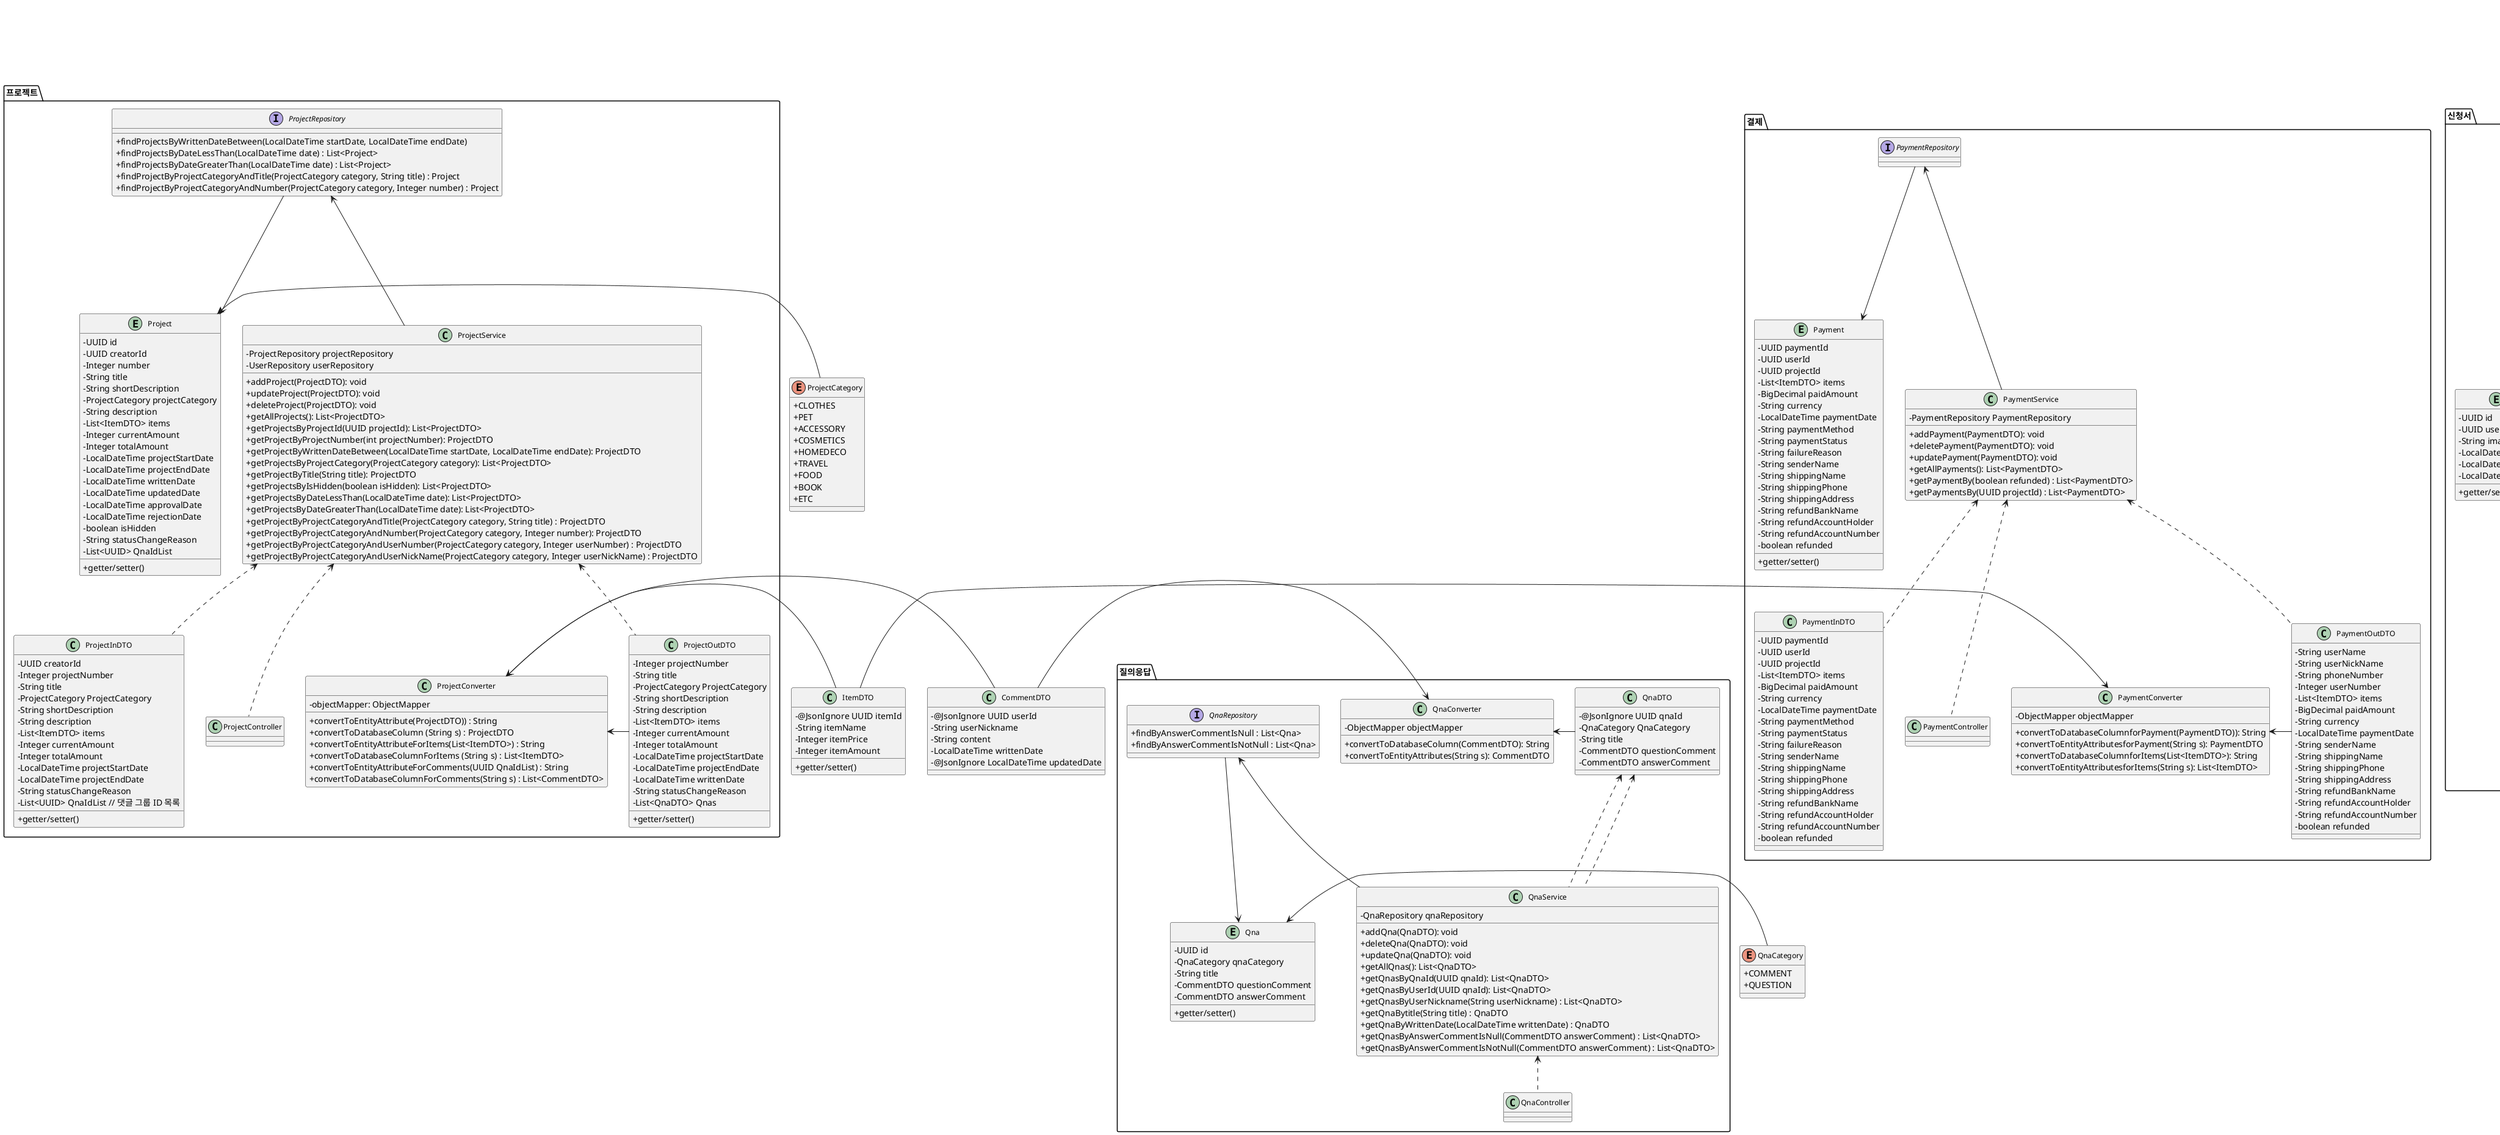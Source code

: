 @startuml
skinparam classAttributeIconSize 0
skinparam classFontSize 12

'------------------------------------------- 공통 클래스
enum ProjectCategory {
    + CLOTHES
    + PET
    + ACCESSORY
    + COSMETICS
    + HOMEDECO
    + TRAVEL
    + FOOD
    + BOOK
    + ETC
}

enum NoticeCategory{
    + NOTICE
    + EVENT
}

enum QnaCategory{
    + COMMENT
    + QUESTION
    }

'------------------------------------------- 공통 클래스

class CommentDTO {
    - @JsonIgnore UUID userId
    - String userNickname
    - String content
    - LocalDateTime writtenDate
    - @JsonIgnore LocalDateTime updatedDate
}


class ItemDTO {
    - @JsonIgnore UUID itemId
    - String itemName
    - Integer itemPrice
    - Integer itemAmount
    + getter/setter()
}


'-----------------------------------------------------------------------------------유저
package "유저"{
entity User {
    - UUID id
    - Integer number
    - String activatedStatus
    - String email
    - String name
    - String nickName
    - String password
    - String phoneNumber
    - String shortDescription
    - String bankName
    - Integer accountNumber
    - String accountHolder
    - LocalDateTime joinDate
    - Integer BSN
    - String corporationTel
    - String corporationName
    - List<UUID> projectIdList
    - String deactivationReason
    + getter/setter()
}

interface UserRepository {
    +findUsersByJoinDateBetween(LocalDateTime startDate, LocalDateTime endDate)
    +findUserByActivatedStatusAndUserNickName(String activatedStatus, String nickName)
    +findUserByActivatedStatusAndNumber(String activatedStatus, Integer number)
}

class UserService {
    - UserRepository userRepository
    + addUser(UserInDTO): void
    + updateUser(UserInDTO): void
    + deleteUser(UserInDTO): void
    + getAllUsers(): List<UserOutDTO>
    + getUserByUserId(UUID userId): UserOutDTO
    + getUserByUserNumber(int userNumber): UserOutDTO
    + getUserByNickName(String nickName): UserOutDTO
    + getUsersByActivatedStatus(String activatedStatus): List<UserOutDTO>
    + getUserByPhoneNumber(String phoneNumber): UserOutDTO
    + getUserByEmail(String email): UserOutDTO
    + getUsersByJoinDateBetween(LocalDateTime startDate, LocalDateTime endDate): List<UserOutDTO>
    + getUserByActivatedStatusAndUserNickName(String activatedStatus, String nickName) : UserOutDTO
    + getUserByActivatedStatusAndNumber(String activatedStatus, Integer number) : UserOutDTO
}
class UserInDTO {
    - UUID userId
    - Integer userNumber
    - String activatedStatus
    - String email
    - String name
    - String nickName
    - String password
    - String phoneNumber
    - String shortDescription
    - String bankName
    - Integer accountNumber
    - String accountHolder
    - LocalDateTime joinDate
    - Integer BSN
    - String corporationTel
    - String corporationName
    - List<UUID> projectIdList
    - String deactivationReason
    + getter/setter()
}

class UserOutDTO {
    - Integer userNumber
    - String activatedStatus
    - String email
    - String name
    - String nickName
    - String phoneNumber
    - String shortDescription
    - String bankName
    - Integer accountNumber
    - String accountHolder
    - LocalDateTime joinDate
    - Integer BSN
    - String corporationTel
    - String corporationName
    - List<ProjectDTO> projects
    - String deactivationReason
    + getter/setter()
}

class UserConverter{
        - objectMapper: ObjectMapper
        + convertToDatabaseColumn(User) : String
        + convertToEntityAttribute(String s) : User
        + convertToDatabaseColumnforProjectId(List<UUID projectId>): String
        + convertToEntityAttributeforProjectId(String s): List<ProjectDTO>
}

class UserController{
}
}

UserRepository --> User
UserRepository <-- UserService
UserInDTO <.. UserService
UserOutDTO <.. UserService
UserService <.. UserController
UserConverter <-- User


'-----------------------------------------------------------------------------------프로젝트
package "프로젝트"{
entity Project {
    - UUID id
    - UUID creatorId
    - Integer number
    - String title
    - String shortDescription
    - ProjectCategory projectCategory
    - String description
    - List<ItemDTO> items
    - Integer currentAmount
    - Integer totalAmount
    - LocalDateTime projectStartDate
    - LocalDateTime projectEndDate
    - LocalDateTime writtenDate
    - LocalDateTime updatedDate
    - LocalDateTime approvalDate
    - LocalDateTime rejectionDate
    - boolean isHidden
    - String statusChangeReason
    - List<UUID> QnaIdList
    + getter/setter()
}

interface ProjectRepository {
    + findProjectsByWrittenDateBetween(LocalDateTime startDate, LocalDateTime endDate)
    + findProjectsByDateLessThan(LocalDateTime date) : List<Project>
    + findProjectsByDateGreaterThan(LocalDateTime date) : List<Project>
    + findProjectByProjectCategoryAndTitle(ProjectCategory category, String title) : Project
    + findProjectByProjectCategoryAndNumber(ProjectCategory category, Integer number) : Project

}

class ProjectInDTO {
    - UUID creatorId
    - Integer projectNumber
    - String title
    - ProjectCategory ProjectCategory
    - String shortDescription
    - String description
    - List<ItemDTO> items
    - Integer currentAmount
    - Integer totalAmount
    - LocalDateTime projectStartDate
    - LocalDateTime projectEndDate
    - String statusChangeReason
    - List<UUID> QnaIdList // 댓글 그룹 ID 목록
    + getter/setter()
}

class ProjectOutDTO {
    - Integer projectNumber
    - String title
    - ProjectCategory ProjectCategory
    - String shortDescription
    - String description
    - List<ItemDTO> items
    - Integer currentAmount
    - Integer totalAmount
    - LocalDateTime projectStartDate
    - LocalDateTime projectEndDate
    - LocalDateTime writtenDate
    - String statusChangeReason
    - List<QnaDTO> Qnas
    + getter/setter()
}

class ProjectService {
    - ProjectRepository projectRepository
    - UserRepository userRepository
    + addProject(ProjectDTO): void
    + updateProject(ProjectDTO): void
    + deleteProject(ProjectDTO): void
    + getAllProjects(): List<ProjectDTO>
    + getProjectsByProjectId(UUID projectId): List<ProjectDTO>
    + getProjectByProjectNumber(int projectNumber): ProjectDTO
    + getProjectByWrittenDateBetween(LocalDateTime startDate, LocalDateTime endDate): ProjectDTO
    + getProjectsByProjectCategory(ProjectCategory category): List<ProjectDTO>
    + getProjectByTitle(String title): ProjectDTO
    + getProjectsByIsHidden(boolean isHidden): List<ProjectDTO>
    + getProjectsByDateLessThan(LocalDateTime date): List<ProjectDTO>
    + getProjectsByDateGreaterThan(LocalDateTime date): List<ProjectDTO>
    + getProjectByProjectCategoryAndTitle(ProjectCategory category, String title) : ProjectDTO
    + getProjectByProjectCategoryAndNumber(ProjectCategory category, Integer number): ProjectDTO
    + getProjectByProjectCategoryAndUserNumber(ProjectCategory category, Integer userNumber) : ProjectDTO
    + getProjectByProjectCategoryAndUserNickName(ProjectCategory category, Integer userNickName) : ProjectDTO
}


class ProjectConverter {
        - objectMapper: ObjectMapper
        + convertToEntityAttribute(ProjectDTO)) : String
        + convertToDatabaseColumn (String s) : ProjectDTO
        + convertToEntityAttributeForItems(List<ItemDTO>) : String
        + convertToDatabaseColumnForItems (String s) : List<ItemDTO>
        + convertToEntityAttributeForComments(UUID QnaIdList) : String
        + convertToDatabaseColumnForComments(String s) : List<CommentDTO>
}
class ProjectController{
}
}

ProjectRepository --> Project
ProjectRepository <-- ProjectService
ProjectService <.. ProjectController
ProjectService <.. ProjectOutDTO
ProjectService <.. ProjectInDTO
ProjectConverter <- ProjectOutDTO
ProjectConverter <- ItemDTO
ProjectConverter <- CommentDTO
Project <- ProjectCategory

'--------------------------------------------- 문의내용 (프로젝트 내 문의 댓글 & 관리자에게 문의)
package "질의응답"{
entity Qna {
    - UUID id
'   프로젝트 내 문의댓글(COMMENT), 관리자에게 문의(QUESTION)
    - QnaCategory qnaCategory
'    Title은 Null일 수 있다.
    - String title
    - CommentDTO questionComment
    - CommentDTO answerComment
    + getter/setter()
}

interface QnaRepository{
    + findByAnswerCommentIsNull : List<Qna>
    + findByAnswerCommentIsNotNull : List<Qna>
}

class QnaDTO {
    - @JsonIgnore UUID qnaId
    - QnaCategory QnaCategory
    - String title
    - CommentDTO questionComment
    - CommentDTO answerComment
}

class QnaService {
    - QnaRepository qnaRepository
    + addQna(QnaDTO): void
    + deleteQna(QnaDTO): void
    + updateQna(QnaDTO): void
    + getAllQnas(): List<QnaDTO>
    + getQnasByQnaId(UUID qnaId): List<QnaDTO>
    + getQnasByUserId(UUID qnaId): List<QnaDTO>
    + getQnasByUserNickname(String userNickname) : List<QnaDTO>
    + getQnaBytitle(String title) : QnaDTO
    + getQnaByWrittenDate(LocalDateTime writtenDate) : QnaDTO
    + getQnasByAnswerCommentIsNull(CommentDTO answerComment) : List<QnaDTO>
    + getQnasByAnswerCommentIsNotNull(CommentDTO answerComment) : List<QnaDTO>

}

class QnaConverter {
    - ObjectMapper objectMapper
    + convertToDatabaseColumn(CommentDTO): String
    + convertToEntityAttributes(String s): CommentDTO
}

class QnaController{}

}

QnaRepository --> Qna
QnaRepository <-- QnaService
QnaDTO <.. QnaService
QnaDTO <.. QnaService
QnaService <.. QnaController
QnaConverter <- QnaDTO
QnaConverter <- CommentDTO
Qna <- QnaCategory

'-----------------------------------------------------------------------------------결제(후원자)
package "결제"{
entity Payment{
    - UUID paymentId
    - UUID userId
    - UUID projectId
    - List<ItemDTO> items
    - BigDecimal paidAmount
    - String currency
    - LocalDateTime paymentDate
    - String paymentMethod
    - String paymentStatus
    - String failureReason
    - String senderName
    - String shippingName
    - String shippingPhone
    - String shippingAddress
    - String refundBankName
    - String refundAccountHolder
    - String refundAccountNumber
    - boolean refunded
    + getter/setter()
}

interface PaymentRepository

class PaymentInDTO {
    - UUID paymentId
    - UUID userId
    - UUID projectId
    - List<ItemDTO> items
    - BigDecimal paidAmount
    - String currency
    - LocalDateTime paymentDate
    - String paymentMethod
    - String paymentStatus
    - String failureReason
    - String senderName
    - String shippingName
    - String shippingPhone
    - String shippingAddress
    - String refundBankName
    - String refundAccountHolder
    - String refundAccountNumber
    - boolean refunded
}

class PaymentOutDTO{
    - String userName
    - String userNickName
    - String phoneNumber
    - Integer userNumber
    - List<ItemDTO> items
    - BigDecimal paidAmount
    - String currency
    - LocalDateTime paymentDate
    - String senderName
    - String shippingName
    - String shippingPhone
    - String shippingAddress
    - String refundBankName
    - String refundAccountHolder
    - String refundAccountNumber
    - boolean refunded
}

class PaymentService{
    - PaymentRepository PaymentRepository
    + addPayment(PaymentDTO): void
    + deletePayment(PaymentDTO): void
    + updatePayment(PaymentDTO): void
    + getAllPayments(): List<PaymentDTO>
    + getPaymentBy(boolean refunded) : List<PaymentDTO>
    + getPaymentsBy(UUID projectId) : List<PaymentDTO>
}
class PaymentConverter{
    - ObjectMapper objectMapper
    + convertToDatabaseColumnforPayment(PaymentDTO)): String
    + convertToEntityAttributesforPayment(String s): PaymentDTO
    + convertToDatabaseColumnforItems(List<ItemDTO>): String
    + convertToEntityAttributesforItems(String s): List<ItemDTO>
}
class PaymentController{
}
}

PaymentRepository --> Payment
PaymentRepository <-- PaymentService
PaymentService <.. PaymentController
PaymentService <.. PaymentOutDTO
PaymentService <.. PaymentInDTO
PaymentConverter <- PaymentOutDTO
PaymentConverter <- ItemDTO

'-----------------------------------------------------------------------------------신청서

package "신청서"{

entity Application {
    - UUID id
    - UUID userId
    - String image
    - LocalDateTime date
    - LocalDateTime approvalDate
    - LocalDateTime rejectDate
    + getter/setter()
}

interface ApplicationRepository {
    + findByApplicationDateBetween(LocalDateTime startDate, LocalDateTime endDate)
}

class ApplicationDTO {
    - @JsonIgnore UUID applicationId
    - @JsonIgnore UUID userId
    - String image
    - LocalDateTime date
    - LocalDateTime approvalDate
    - LocalDateTime rejectDate
}

class ApplicationService {
    - ApplicationRepository applicationRepository
    + addApplication(ApplicationDTO): void
    + deleteApplication(ApplicationDTO): void
    + getAllApplications(): List<ApplicationDTO>
    + getApplicationByUserNumber(int userNumber): List<ApplicationDTO>
    + getApplicationsByApplicationDateBetween(LocalDateTime startDate, LocalDateTime endDate): List<ApplicationDTO>
}

class ApplicationConverter{
    - ObjectMapper objectMapper
    + convertToDatabaseColumn(ApplicationDTO)): String
    + convertToEntityAttributes(String s): ApplicationDTO
}

class ApplicationController
}

ApplicationRepository --> Application
ApplicationRepository <--ApplicationService
ApplicationService <.. ApplicationController
ApplicationService <.. ApplicationDTO
ApplicationConverter <- ApplicationDTO


'-----------------------------------------------------------------------------------관리자
package "관리자"{
entity Admin {
    - UUID id
    - Integer number
    - String nickName
    - String email
    - String password
    - LocalDateTime joinDate
    - List<String> noticeIdList
    + getter/setter()
}

interface AdminRepository

class AdminDTO {
    - @JsonIgnore UUID id
    - Integer number
    - String nickName
    - String email
    - @JsonIgnore String password
    - @JsonIgnore LocalDateTime joinDate
    - List<String> noticeIdList
}

class AdminService {
    - AdminRepository adminRepository
    + addAdmin(AdminDTO): void
    + updateAdmin(AdminDTO): void
    + deleteAdmin(AdminDTO): void
}

class AdminConverter{
    - ObjectMapper objectMapper
    + convertToDatabaseColumn(AdminDTO)): String
    + convertToEntityAttributes(String s): AdminDTO
}

class AdminController{}
}

AdminRepository --> Admin
AdminRepository <--AdminService
AdminService <.. AdminController
AdminService <.. AdminDTO
AdminConverter <- AdminDTO

'------------------------------------------------------------------------------공지사항&이벤트
package "공지사항/이벤트"{
class Notice{
- UUID id
- Integer noticeNumber
- NoticeCategory noticeCategory
- String title
- String content
- String author
- LocalDateTime writtenDate
- LocalDateTime updatedDate
- LocalDateTime endDate
- boolean isHidden
+ getter/setter()
}


interface NoticeRepository{
+ findByEndDateLessThan(LocalDateTime date)
+ findByEndDateGreaterThan(LocalDateTime date)
+ findByEndDateBetween(LocalDateTime startDate, LocalDateTime endDate)
}

class NoticeDTO{
- @JsonIgnore UUID noticeId
- Integer noticeNumber
- NoticeCategory noticeCategory
- String title
- String content
- String author
- LocalDateTime writtenDate
- @JsonIgnore LocalDateTime updatedDate
- LocalDateTime endDate
- boolean isHidden
}

class NoticeService{
- NoticeRepository noticeRepository
+ addNotice(NoticeDTO) : void
+ updateNotice(NoticeDTO) : void
+ deleteNotice(NoticeDTO) : void
+ getAllNotices() : List<NoticeDTO>
+ getNoticeByNoticeId(UUID noticeId) : NoticeDTO
+ getNoticeByNoticeNumber(Integer noticeNumber) : NoticeDTO
+ getNoticeByTitle(String title) : NoticeDTO
+ getNoticesByNoticeCategory(NoticeCategory category) : List<NoticeDTO>
+ getNoticesByIsHidden(boolean isHidden) : List<NoticeDTO>
+ getNoticesByEndDateLessThan(LocalDateTime date) : List<NoticeDTO>
+ getNoticesByEndDateGreaterThan(LocalDateTime date) : List<NoticeDTO>
+ getNoticesByEndDateBetween(LocalDateTime startDate, LocalDateTime endDate) : List<NoticeDTO>
}

class NoticeConverter{
    - ObjectMapper objectMapper
    + convertToDatabaseColumn(NoticeDTO)): String
    + convertToEntityAttributes(String s): NoticeDTO
}

class NoticeController{}
}

NoticeRepository --> Notice
NoticeRepository <--NoticeService
NoticeService <.. NoticeController
NoticeService <.. NoticeDTO
NoticeConverter <- NoticeDTO
Notice <- NoticeCategory

'-----------------------------------------------------------------------------------이메일
package "이메일"{
class EmailRequestDTO{
    -String email
    -String title
    -String content
}

class MailService{
    JavaMailSender javaMailSender
    + createVerificationCode() : void
    + sendVerificationCodeMail(EmailRequestDTO) : void
    + sendMail(EmailRequestDTO) : void
}

EmailRequestDTO - MailService
}

@enduml